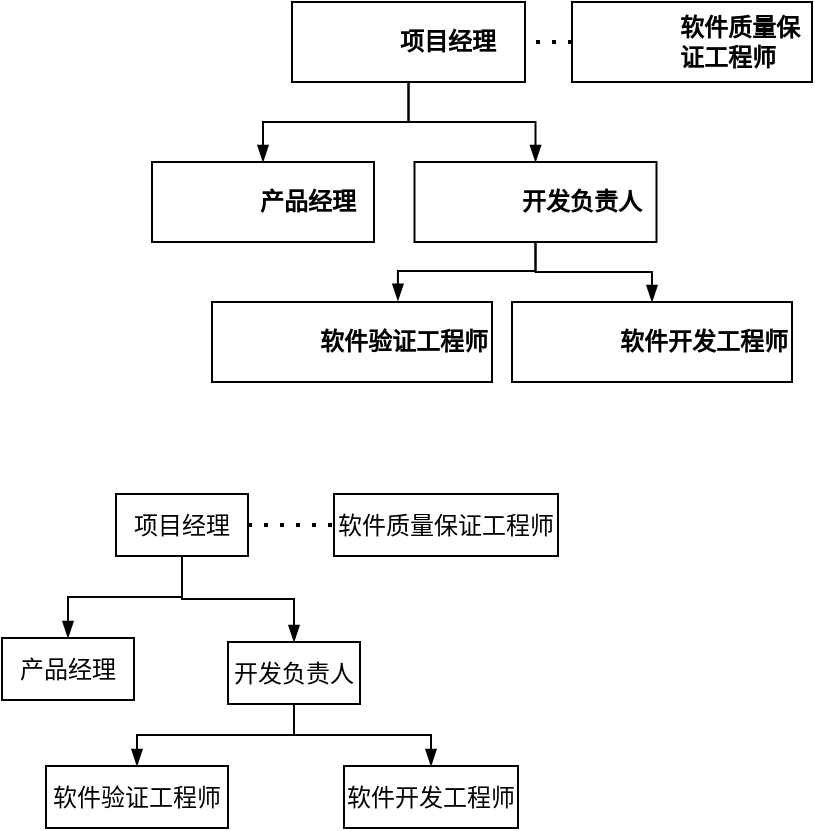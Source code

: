 <mxfile version="21.6.9" type="github">
  <diagram id="prtHgNgQTEPvFCAcTncT" name="Page-1">
    <mxGraphModel dx="1454" dy="1785" grid="0" gridSize="10" guides="1" tooltips="1" connect="1" arrows="1" fold="1" page="0" pageScale="1" pageWidth="827" pageHeight="1169" math="0" shadow="0">
      <root>
        <mxCell id="0" />
        <mxCell id="1" parent="0" />
        <UserObject label="项目经理" name="Tessa Miller" position="CFO" location="Office 1" email="me@example.com" placeholders="1" link="https://www.draw.io" id="dNxyNK7c78bLwvsdeMH5-12">
          <mxCell style="label;image=https://cdn3.iconfinder.com/data/icons/user-avatars-1/512/users-3-128.png;whiteSpace=wrap;html=1;rounded=0;glass=0;treeMoving=1;treeFolding=1;" parent="1" vertex="1">
            <mxGeometry x="-170" y="-953" width="116.5" height="40" as="geometry" />
          </mxCell>
        </UserObject>
        <mxCell id="dNxyNK7c78bLwvsdeMH5-17" value="" style="endArrow=blockThin;endFill=1;fontSize=11;edgeStyle=elbowEdgeStyle;elbow=vertical;rounded=0;exitX=0.5;exitY=1;exitDx=0;exitDy=0;entryX=0.664;entryY=-0.017;entryDx=0;entryDy=0;entryPerimeter=0;" parent="1" source="dNxyNK7c78bLwvsdeMH5-16" target="KFZ-zlEm3YiaIrgzZCz1-1" edge="1">
          <mxGeometry relative="1" as="geometry">
            <mxPoint x="-50" y="-713" as="targetPoint" />
          </mxGeometry>
        </mxCell>
        <UserObject label="软件质量保证工程师" name="Alison Donovan" position="System Admin" location="Office 3" email="me@example.com" placeholders="1" link="https://www.draw.io" id="dNxyNK7c78bLwvsdeMH5-18">
          <mxCell style="label;image=https://cdn3.iconfinder.com/data/icons/user-avatars-1/512/users-2-128.png;whiteSpace=wrap;html=1;rounded=0;glass=0;" parent="1" vertex="1">
            <mxGeometry x="-30" y="-953" width="120" height="40" as="geometry" />
          </mxCell>
        </UserObject>
        <UserObject label="开发负责人" name="Evan Valet" position="HR Director" location="Office 4" email="me@example.com" placeholders="1" link="https://www.draw.io" id="dNxyNK7c78bLwvsdeMH5-16">
          <mxCell style="label;image=https://cdn3.iconfinder.com/data/icons/user-avatars-1/512/users-9-2-128.png;whiteSpace=wrap;html=1;rounded=0;glass=0;treeFolding=1;treeMoving=1;" parent="1" vertex="1">
            <mxGeometry x="-108.75" y="-873" width="121" height="40" as="geometry" />
          </mxCell>
        </UserObject>
        <mxCell id="dNxyNK7c78bLwvsdeMH5-15" value="" style="endArrow=blockThin;endFill=1;fontSize=11;edgeStyle=elbowEdgeStyle;elbow=vertical;rounded=0;" parent="1" source="dNxyNK7c78bLwvsdeMH5-12" target="dNxyNK7c78bLwvsdeMH5-16" edge="1">
          <mxGeometry relative="1" as="geometry" />
        </mxCell>
        <UserObject label="产品经理" name="Edward Morrison" position="Brand Manager" location="Office 2" email="me@example.com" placeholders="1" link="https://www.draw.io" id="dNxyNK7c78bLwvsdeMH5-14">
          <mxCell style="label;image=https://cdn3.iconfinder.com/data/icons/user-avatars-1/512/users-10-3-128.png;whiteSpace=wrap;html=1;rounded=0;glass=0;treeFolding=1;treeMoving=1;" parent="1" vertex="1">
            <mxGeometry x="-240" y="-873" width="111" height="40" as="geometry" />
          </mxCell>
        </UserObject>
        <mxCell id="dNxyNK7c78bLwvsdeMH5-13" value="" style="endArrow=blockThin;endFill=1;fontSize=11;edgeStyle=elbowEdgeStyle;elbow=vertical;rounded=0;" parent="1" source="dNxyNK7c78bLwvsdeMH5-12" target="dNxyNK7c78bLwvsdeMH5-14" edge="1">
          <mxGeometry relative="1" as="geometry" />
        </mxCell>
        <UserObject label="软件验证工程师" name="Alison Donovan" position="System Admin" location="Office 3" email="me@example.com" placeholders="1" link="https://www.draw.io" id="KFZ-zlEm3YiaIrgzZCz1-1">
          <mxCell style="label;image=https://cdn3.iconfinder.com/data/icons/user-avatars-1/512/users-2-128.png;whiteSpace=wrap;html=1;rounded=0;glass=0;" vertex="1" parent="1">
            <mxGeometry x="-210" y="-803" width="140" height="40" as="geometry" />
          </mxCell>
        </UserObject>
        <UserObject label="软件开发工程师" name="Alison Donovan" position="System Admin" location="Office 3" email="me@example.com" placeholders="1" link="https://www.draw.io" id="KFZ-zlEm3YiaIrgzZCz1-2">
          <mxCell style="label;image=https://cdn3.iconfinder.com/data/icons/user-avatars-1/512/users-2-128.png;whiteSpace=wrap;html=1;rounded=0;glass=0;" vertex="1" parent="1">
            <mxGeometry x="-60" y="-803" width="140" height="40" as="geometry" />
          </mxCell>
        </UserObject>
        <mxCell id="KFZ-zlEm3YiaIrgzZCz1-3" value="" style="endArrow=blockThin;endFill=1;fontSize=11;edgeStyle=elbowEdgeStyle;elbow=vertical;rounded=0;entryX=0.5;entryY=0;entryDx=0;entryDy=0;exitX=0.5;exitY=1;exitDx=0;exitDy=0;" edge="1" parent="1" source="dNxyNK7c78bLwvsdeMH5-16" target="KFZ-zlEm3YiaIrgzZCz1-2">
          <mxGeometry relative="1" as="geometry">
            <mxPoint x="-40" y="-753" as="sourcePoint" />
            <mxPoint x="-147" y="-684" as="targetPoint" />
          </mxGeometry>
        </mxCell>
        <mxCell id="KFZ-zlEm3YiaIrgzZCz1-6" value="" style="endArrow=none;dashed=1;html=1;dashPattern=1 3;strokeWidth=2;rounded=0;entryX=1;entryY=0.5;entryDx=0;entryDy=0;exitX=0;exitY=0.5;exitDx=0;exitDy=0;" edge="1" parent="1" source="dNxyNK7c78bLwvsdeMH5-18" target="dNxyNK7c78bLwvsdeMH5-12">
          <mxGeometry width="50" height="50" relative="1" as="geometry">
            <mxPoint x="-110" y="-753" as="sourcePoint" />
            <mxPoint x="-60" y="-803" as="targetPoint" />
          </mxGeometry>
        </mxCell>
        <mxCell id="KFZ-zlEm3YiaIrgzZCz1-113" value="项目经理" style="rounded=0;whiteSpace=wrap;html=1;" vertex="1" parent="1">
          <mxGeometry x="-258" y="-707" width="66" height="31" as="geometry" />
        </mxCell>
        <mxCell id="KFZ-zlEm3YiaIrgzZCz1-114" value="软件质量保证工程师" style="rounded=0;whiteSpace=wrap;html=1;" vertex="1" parent="1">
          <mxGeometry x="-149" y="-707" width="112" height="31" as="geometry" />
        </mxCell>
        <mxCell id="KFZ-zlEm3YiaIrgzZCz1-115" value="产品经理" style="rounded=0;whiteSpace=wrap;html=1;" vertex="1" parent="1">
          <mxGeometry x="-315" y="-635" width="66" height="31" as="geometry" />
        </mxCell>
        <mxCell id="KFZ-zlEm3YiaIrgzZCz1-116" value="软件开发工程师" style="rounded=0;whiteSpace=wrap;html=1;" vertex="1" parent="1">
          <mxGeometry x="-144" y="-571" width="87" height="31" as="geometry" />
        </mxCell>
        <mxCell id="KFZ-zlEm3YiaIrgzZCz1-117" value="软件验证工程师" style="rounded=0;whiteSpace=wrap;html=1;" vertex="1" parent="1">
          <mxGeometry x="-293" y="-571" width="91" height="31" as="geometry" />
        </mxCell>
        <mxCell id="KFZ-zlEm3YiaIrgzZCz1-118" value="开发负责人" style="rounded=0;whiteSpace=wrap;html=1;" vertex="1" parent="1">
          <mxGeometry x="-202" y="-633" width="66" height="31" as="geometry" />
        </mxCell>
        <mxCell id="KFZ-zlEm3YiaIrgzZCz1-119" value="" style="endArrow=blockThin;endFill=1;fontSize=11;edgeStyle=elbowEdgeStyle;elbow=vertical;rounded=0;exitX=0.5;exitY=1;exitDx=0;exitDy=0;entryX=0.5;entryY=0;entryDx=0;entryDy=0;" edge="1" parent="1" source="KFZ-zlEm3YiaIrgzZCz1-113" target="KFZ-zlEm3YiaIrgzZCz1-115">
          <mxGeometry relative="1" as="geometry">
            <mxPoint x="-102" y="-903" as="sourcePoint" />
            <mxPoint x="-174" y="-863" as="targetPoint" />
          </mxGeometry>
        </mxCell>
        <mxCell id="KFZ-zlEm3YiaIrgzZCz1-121" value="" style="endArrow=blockThin;endFill=1;fontSize=11;edgeStyle=elbowEdgeStyle;elbow=vertical;rounded=0;exitX=0.5;exitY=1;exitDx=0;exitDy=0;entryX=0.5;entryY=0;entryDx=0;entryDy=0;" edge="1" parent="1" source="KFZ-zlEm3YiaIrgzZCz1-118" target="KFZ-zlEm3YiaIrgzZCz1-116">
          <mxGeometry relative="1" as="geometry">
            <mxPoint x="152" y="-662" as="sourcePoint" />
            <mxPoint x="95" y="-638" as="targetPoint" />
          </mxGeometry>
        </mxCell>
        <mxCell id="KFZ-zlEm3YiaIrgzZCz1-122" value="" style="endArrow=blockThin;endFill=1;fontSize=11;edgeStyle=elbowEdgeStyle;elbow=vertical;rounded=0;exitX=0.5;exitY=1;exitDx=0;exitDy=0;entryX=0.5;entryY=0;entryDx=0;entryDy=0;" edge="1" parent="1" source="KFZ-zlEm3YiaIrgzZCz1-118" target="KFZ-zlEm3YiaIrgzZCz1-117">
          <mxGeometry relative="1" as="geometry">
            <mxPoint x="162" y="-652" as="sourcePoint" />
            <mxPoint x="105" y="-628" as="targetPoint" />
          </mxGeometry>
        </mxCell>
        <mxCell id="KFZ-zlEm3YiaIrgzZCz1-123" value="" style="endArrow=blockThin;endFill=1;fontSize=11;edgeStyle=elbowEdgeStyle;elbow=vertical;rounded=0;exitX=0.5;exitY=1;exitDx=0;exitDy=0;" edge="1" parent="1" source="KFZ-zlEm3YiaIrgzZCz1-113" target="KFZ-zlEm3YiaIrgzZCz1-118">
          <mxGeometry relative="1" as="geometry">
            <mxPoint x="172" y="-642" as="sourcePoint" />
            <mxPoint x="115" y="-618" as="targetPoint" />
          </mxGeometry>
        </mxCell>
        <mxCell id="KFZ-zlEm3YiaIrgzZCz1-124" value="" style="endArrow=none;dashed=1;html=1;dashPattern=1 3;strokeWidth=2;rounded=0;exitX=1;exitY=0.5;exitDx=0;exitDy=0;" edge="1" parent="1" source="KFZ-zlEm3YiaIrgzZCz1-113" target="KFZ-zlEm3YiaIrgzZCz1-114">
          <mxGeometry width="50" height="50" relative="1" as="geometry">
            <mxPoint x="-107" y="-759" as="sourcePoint" />
            <mxPoint x="-57" y="-809" as="targetPoint" />
          </mxGeometry>
        </mxCell>
      </root>
    </mxGraphModel>
  </diagram>
</mxfile>
